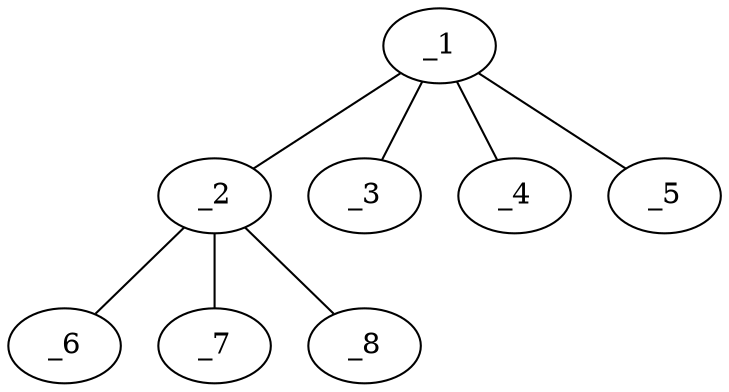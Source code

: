 graph molid26211 {
	_1	 [charge=0,
		chem=1,
		symbol="C  ",
		x="2.866",
		y="-0.25"];
	_2	 [charge=0,
		chem=5,
		symbol="S  ",
		x="3.7321",
		y="0.25"];
	_1 -- _2	 [valence=1];
	_3	 [charge=0,
		chem=1,
		symbol="C  ",
		x=2,
		y="-0.75"];
	_1 -- _3	 [valence=1];
	_4	 [charge=0,
		chem=1,
		symbol="C  ",
		x="3.366",
		y="-1.116"];
	_1 -- _4	 [valence=1];
	_5	 [charge=0,
		chem=2,
		symbol="O  ",
		x="2.366",
		y="0.616"];
	_1 -- _5	 [valence=1];
	_6	 [charge=0,
		chem=2,
		symbol="O  ",
		x="4.5981",
		y="0.75"];
	_2 -- _6	 [valence=2];
	_7	 [charge=0,
		chem=2,
		symbol="O  ",
		x="3.2321",
		y="1.116"];
	_2 -- _7	 [valence=2];
	_8	 [charge=0,
		chem=2,
		symbol="O  ",
		x="4.2321",
		y="-0.616"];
	_2 -- _8	 [valence=1];
}
